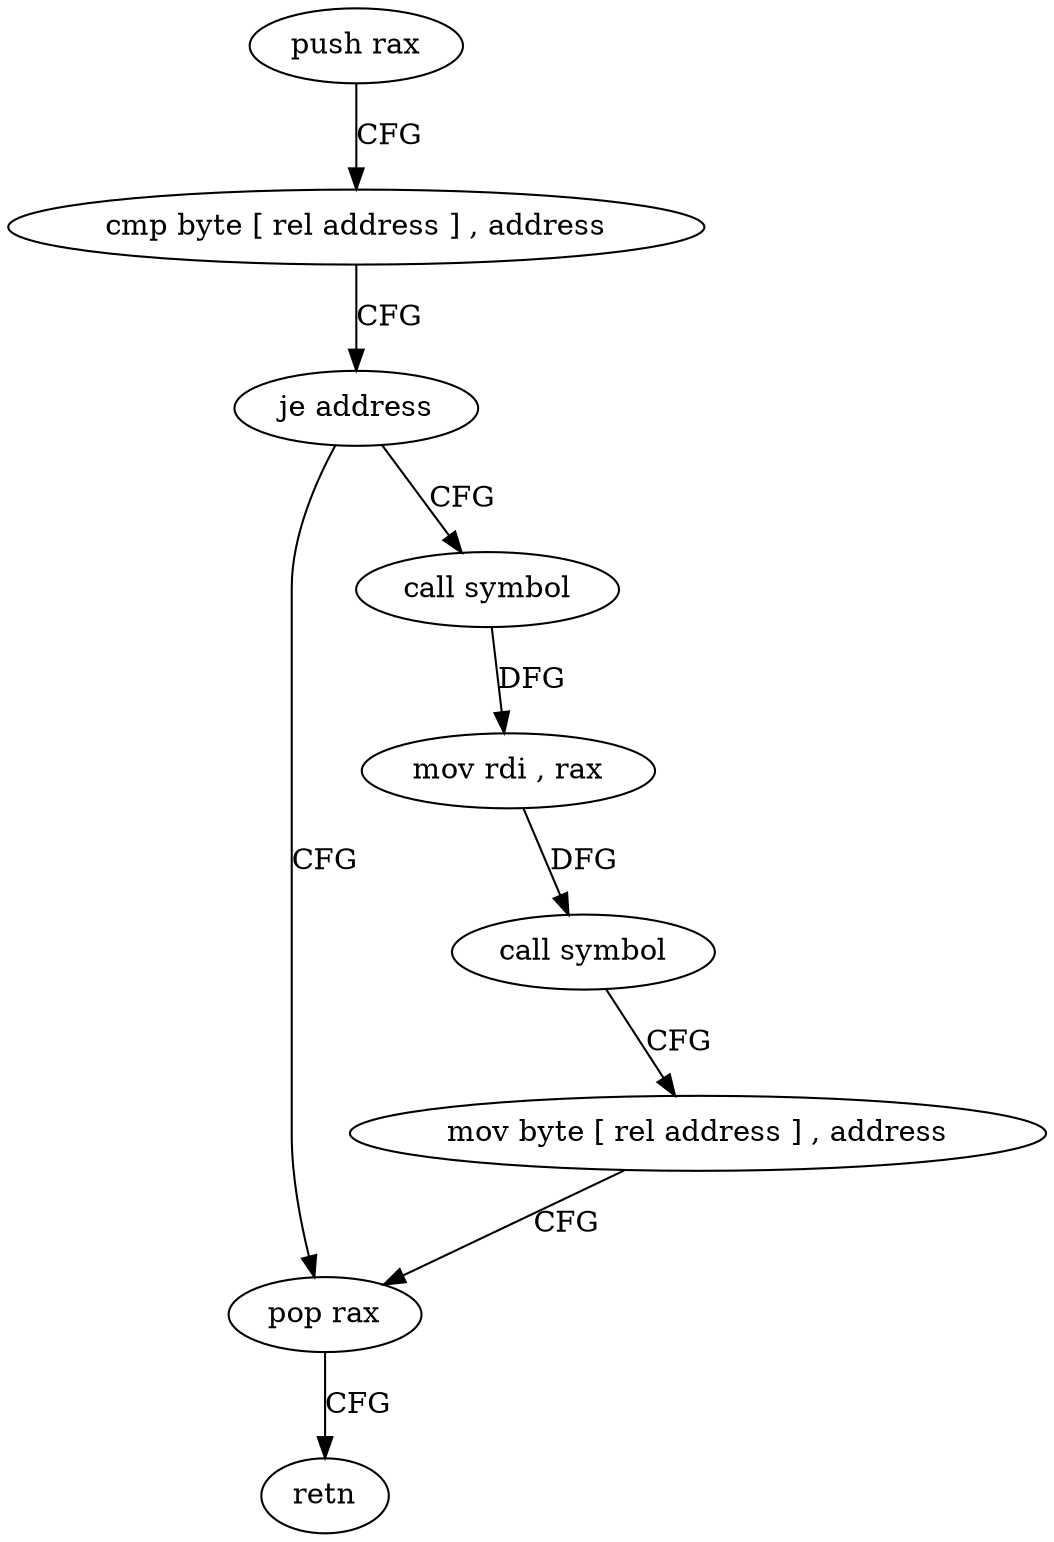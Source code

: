 digraph "func" {
"4227360" [label = "push rax" ]
"4227361" [label = "cmp byte [ rel address ] , address" ]
"4227368" [label = "je address" ]
"4227390" [label = "pop rax" ]
"4227370" [label = "call symbol" ]
"4227391" [label = "retn" ]
"4227375" [label = "mov rdi , rax" ]
"4227378" [label = "call symbol" ]
"4227383" [label = "mov byte [ rel address ] , address" ]
"4227360" -> "4227361" [ label = "CFG" ]
"4227361" -> "4227368" [ label = "CFG" ]
"4227368" -> "4227390" [ label = "CFG" ]
"4227368" -> "4227370" [ label = "CFG" ]
"4227390" -> "4227391" [ label = "CFG" ]
"4227370" -> "4227375" [ label = "DFG" ]
"4227375" -> "4227378" [ label = "DFG" ]
"4227378" -> "4227383" [ label = "CFG" ]
"4227383" -> "4227390" [ label = "CFG" ]
}
